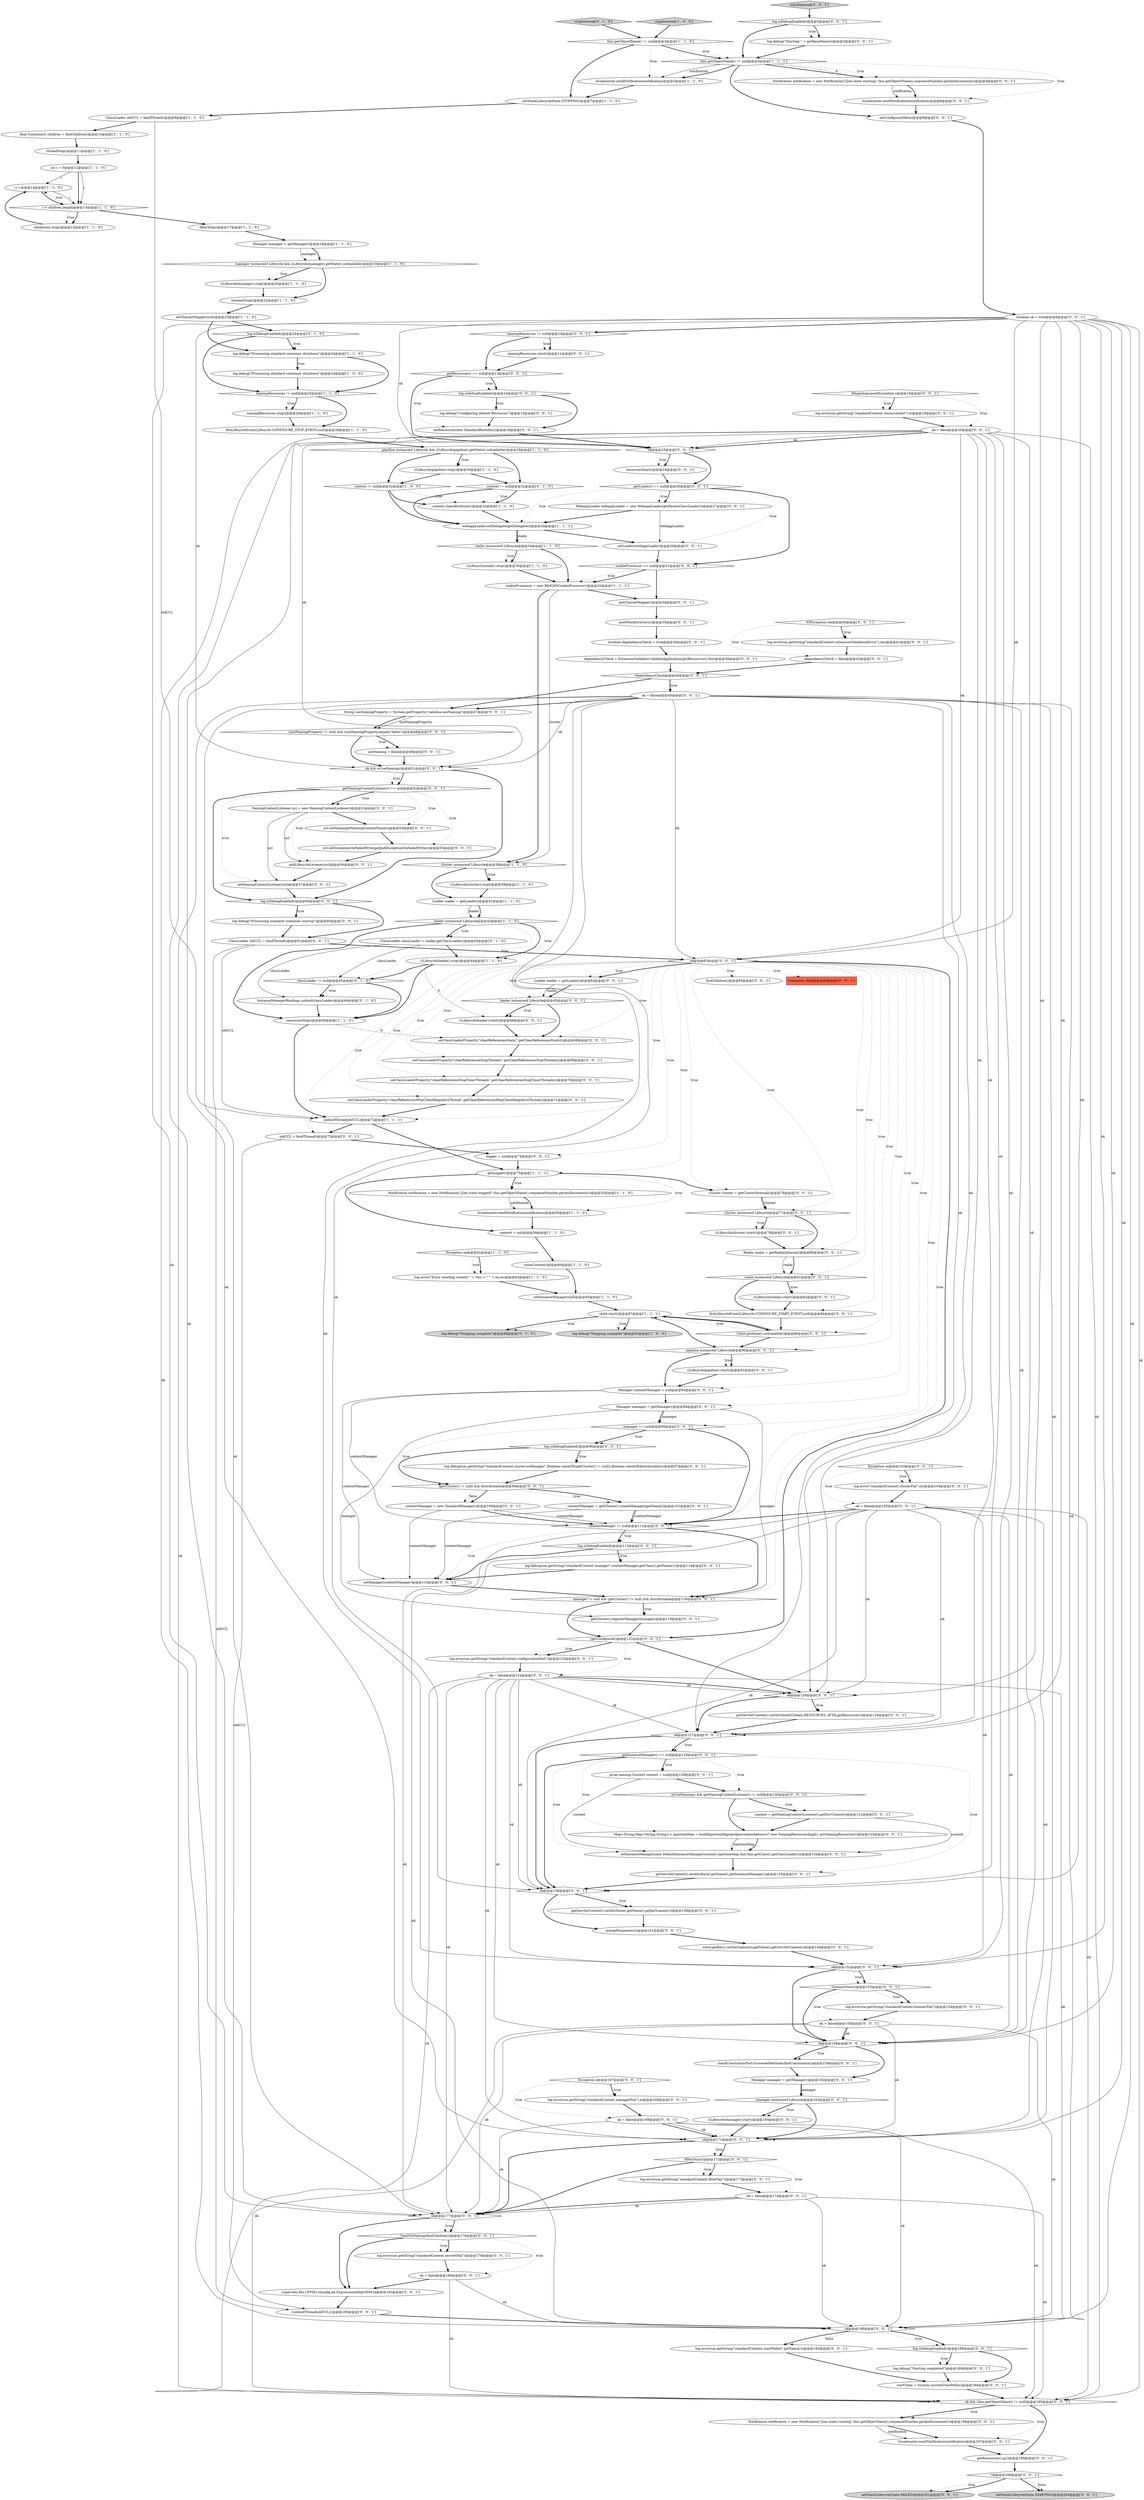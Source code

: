 digraph {
107 [style = filled, label = "ok@@@23@@@['0', '0', '1']", fillcolor = white, shape = diamond image = "AAA0AAABBB3BBB"];
108 [style = filled, label = "Map<String,Map<String,String>> injectionMap = buildInjectionMap(getIgnoreAnnotations()? new NamingResourcesImpl(): getNamingResources())@@@133@@@['0', '0', '1']", fillcolor = white, shape = ellipse image = "AAA0AAABBB3BBB"];
23 [style = filled, label = "Exception ex@@@62@@@['1', '1', '0']", fillcolor = white, shape = diamond image = "AAA0AAABBB1BBB"];
68 [style = filled, label = "cluster instanceof Lifecycle@@@77@@@['0', '0', '1']", fillcolor = white, shape = diamond image = "AAA0AAABBB3BBB"];
168 [style = filled, label = "log.error(\"standardContext.clusterFail\",ex)@@@104@@@['0', '0', '1']", fillcolor = white, shape = ellipse image = "AAA0AAABBB3BBB"];
27 [style = filled, label = "child.start()@@@87@@@['1', '1', '1']", fillcolor = white, shape = ellipse image = "AAA0AAABBB1BBB"];
69 [style = filled, label = "ok@@@188@@@['0', '0', '1']", fillcolor = white, shape = diamond image = "AAA0AAABBB3BBB"];
61 [style = filled, label = "javax.naming.Context context = null@@@129@@@['0', '0', '1']", fillcolor = white, shape = ellipse image = "AAA0AAABBB3BBB"];
171 [style = filled, label = "ok = false@@@169@@@['0', '0', '1']", fillcolor = white, shape = ellipse image = "AAA0AAABBB3BBB"];
184 [style = filled, label = "log.error(sm.getString(\"standardContext.resourcesInit\"),e)@@@19@@@['0', '0', '1']", fillcolor = white, shape = ellipse image = "AAA0AAABBB3BBB"];
40 [style = filled, label = "filterStop()@@@17@@@['1', '1', '0']", fillcolor = white, shape = ellipse image = "AAA0AAABBB1BBB"];
182 [style = filled, label = "Manager manager = getManager()@@@94@@@['0', '0', '1']", fillcolor = white, shape = ellipse image = "AAA0AAABBB3BBB"];
138 [style = filled, label = "IllegalArgumentException e@@@18@@@['0', '0', '1']", fillcolor = white, shape = diamond image = "AAA0AAABBB3BBB"];
46 [style = filled, label = "unbindThread(oldCCL)@@@72@@@['1', '1', '1']", fillcolor = white, shape = ellipse image = "AAA0AAABBB1BBB"];
43 [style = filled, label = "ClassLoader oldCCL = bindThread()@@@8@@@['1', '1', '0']", fillcolor = white, shape = ellipse image = "AAA0AAABBB1BBB"];
88 [style = filled, label = "setConfigured(false)@@@8@@@['0', '0', '1']", fillcolor = white, shape = ellipse image = "AAA0AAABBB3BBB"];
176 [style = filled, label = "ClassLoader oldCCL = bindThread()@@@61@@@['0', '0', '1']", fillcolor = white, shape = ellipse image = "AAA0AAABBB3BBB"];
125 [style = filled, label = "log.isDebugEnabled()@@@14@@@['0', '0', '1']", fillcolor = white, shape = diamond image = "AAA0AAABBB3BBB"];
45 [style = filled, label = "i++@@@14@@@['1', '1', '0']", fillcolor = white, shape = ellipse image = "AAA0AAABBB1BBB"];
102 [style = filled, label = "ok = false@@@20@@@['0', '0', '1']", fillcolor = white, shape = ellipse image = "AAA0AAABBB3BBB"];
161 [style = filled, label = "manager instanceof Lifecycle@@@163@@@['0', '0', '1']", fillcolor = white, shape = diamond image = "AAA0AAABBB3BBB"];
94 [style = filled, label = "ok = false@@@180@@@['0', '0', '1']", fillcolor = white, shape = ellipse image = "AAA0AAABBB3BBB"];
81 [style = filled, label = "IOException ioe@@@40@@@['0', '0', '1']", fillcolor = white, shape = diamond image = "AAA0AAABBB3BBB"];
85 [style = filled, label = "contextManager != null@@@112@@@['0', '0', '1']", fillcolor = white, shape = diamond image = "AAA0AAABBB3BBB"];
25 [style = filled, label = "stopInternal['1', '0', '0']", fillcolor = lightgray, shape = diamond image = "AAA0AAABBB1BBB"];
67 [style = filled, label = "!filterStart()@@@172@@@['0', '0', '1']", fillcolor = white, shape = diamond image = "AAA0AAABBB3BBB"];
90 [style = filled, label = "getServletContext().setAttribute(.getName(),getInstanceManager())@@@135@@@['0', '0', '1']", fillcolor = white, shape = ellipse image = "AAA0AAABBB3BBB"];
177 [style = filled, label = "setClassLoaderProperty(\"clearReferencesHttpClientKeepAliveThread\",getClearReferencesHttpClientKeepAliveThread())@@@71@@@['0', '0', '1']", fillcolor = white, shape = ellipse image = "AAA0AAABBB3BBB"];
37 [style = filled, label = "setCharsetMapper(null)@@@23@@@['1', '1', '0']", fillcolor = white, shape = ellipse image = "AAA0AAABBB1BBB"];
35 [style = filled, label = "setState(LifecycleState.STOPPING)@@@7@@@['1', '1', '0']", fillcolor = white, shape = ellipse image = "AAA0AAABBB1BBB"];
109 [style = filled, label = "((Lifecycle)manager).start()@@@164@@@['0', '0', '1']", fillcolor = white, shape = ellipse image = "AAA0AAABBB3BBB"];
24 [style = filled, label = "fireLifecycleEvent(Lifecycle.CONFIGURE_STOP_EVENT,null)@@@28@@@['1', '1', '0']", fillcolor = white, shape = ellipse image = "AAA0AAABBB1BBB"];
147 [style = filled, label = "getResources() == null@@@13@@@['0', '0', '1']", fillcolor = white, shape = diamond image = "AAA0AAABBB3BBB"];
51 [style = filled, label = "InstanceManagerBindings.unbind(classLoader)@@@46@@@['0', '1', '0']", fillcolor = white, shape = ellipse image = "AAA1AAABBB2BBB"];
142 [style = filled, label = "pipeline instanceof Lifecycle@@@90@@@['0', '0', '1']", fillcolor = white, shape = diamond image = "AAA0AAABBB3BBB"];
77 [style = filled, label = "Notification notification = new Notification(\"j2ee.state.starting\",this.getObjectName(),sequenceNumber.getAndIncrement())@@@5@@@['0', '0', '1']", fillcolor = white, shape = ellipse image = "AAA0AAABBB3BBB"];
117 [style = filled, label = "setState(LifecycleState.FAILED)@@@201@@@['0', '0', '1']", fillcolor = lightgray, shape = ellipse image = "AAA0AAABBB3BBB"];
158 [style = filled, label = "log.error(sm.getString(\"standardContext.servletFail\"))@@@179@@@['0', '0', '1']", fillcolor = white, shape = ellipse image = "AAA0AAABBB3BBB"];
55 [style = filled, label = "log.error(sm.getString(\"standardContext.listenerFail\"))@@@154@@@['0', '0', '1']", fillcolor = white, shape = ellipse image = "AAA0AAABBB3BBB"];
131 [style = filled, label = "log.isDebugEnabled()@@@96@@@['0', '0', '1']", fillcolor = white, shape = diamond image = "AAA0AAABBB3BBB"];
152 [style = filled, label = "Notification notification = new Notification(\"j2ee.state.running\",this.getObjectName(),sequenceNumber.getAndIncrement())@@@196@@@['0', '0', '1']", fillcolor = white, shape = ellipse image = "AAA0AAABBB3BBB"];
106 [style = filled, label = "manager == null@@@95@@@['0', '0', '1']", fillcolor = white, shape = diamond image = "AAA0AAABBB3BBB"];
13 [style = filled, label = "webappLoader.setDelegate(getDelegate())@@@28@@@['1', '1', '1']", fillcolor = white, shape = ellipse image = "AAA0AAABBB1BBB"];
58 [style = filled, label = "getLoader() == null@@@26@@@['0', '0', '1']", fillcolor = white, shape = diamond image = "AAA0AAABBB3BBB"];
129 [style = filled, label = "ok && (this.getObjectName() != null)@@@195@@@['0', '0', '1']", fillcolor = white, shape = diamond image = "AAA0AAABBB3BBB"];
140 [style = filled, label = "startInternal['0', '0', '1']", fillcolor = lightgray, shape = diamond image = "AAA0AAABBB3BBB"];
53 [style = filled, label = "classLoader != null@@@45@@@['0', '1', '0']", fillcolor = white, shape = diamond image = "AAA1AAABBB2BBB"];
10 [style = filled, label = "int i = 0@@@12@@@['1', '1', '0']", fillcolor = white, shape = ellipse image = "AAA0AAABBB1BBB"];
105 [style = filled, label = "namingResources.start()@@@11@@@['0', '0', '1']", fillcolor = white, shape = ellipse image = "AAA0AAABBB3BBB"];
179 [style = filled, label = "isUseNaming() && getNamingContextListener() != null@@@130@@@['0', '0', '1']", fillcolor = white, shape = diamond image = "AAA0AAABBB3BBB"];
20 [style = filled, label = "log.debug(\"Processing standard container shutdown\")@@@24@@@['1', '1', '0']", fillcolor = white, shape = ellipse image = "AAA0AAABBB1BBB"];
118 [style = filled, label = "startTime = System.currentTimeMillis()@@@194@@@['0', '0', '1']", fillcolor = white, shape = ellipse image = "AAA0AAABBB3BBB"];
93 [style = filled, label = "getNamingContextListener() == null@@@52@@@['0', '0', '1']", fillcolor = white, shape = diamond image = "AAA0AAABBB3BBB"];
148 [style = filled, label = "resourcesStart()@@@24@@@['0', '0', '1']", fillcolor = white, shape = ellipse image = "AAA0AAABBB3BBB"];
91 [style = filled, label = "Loader loader = getLoader()@@@64@@@['0', '0', '1']", fillcolor = white, shape = ellipse image = "AAA0AAABBB3BBB"];
12 [style = filled, label = "namingResources.stop()@@@26@@@['1', '1', '0']", fillcolor = white, shape = ellipse image = "AAA0AAABBB1BBB"];
98 [style = filled, label = "setInstanceManager(new DefaultInstanceManager(context,injectionMap,this,this.getClass().getClassLoader()))@@@134@@@['0', '0', '1']", fillcolor = white, shape = ellipse image = "AAA0AAABBB3BBB"];
86 [style = filled, label = "mergeParameters()@@@141@@@['0', '0', '1']", fillcolor = white, shape = ellipse image = "AAA0AAABBB3BBB"];
159 [style = filled, label = "(getCluster() != null) && distributable@@@99@@@['0', '0', '1']", fillcolor = white, shape = diamond image = "AAA0AAABBB3BBB"];
99 [style = filled, label = "manager != null && (getCluster() != null) && distributable@@@118@@@['0', '0', '1']", fillcolor = white, shape = diamond image = "AAA0AAABBB3BBB"];
175 [style = filled, label = "setNamingContextListener(ncl)@@@57@@@['0', '0', '1']", fillcolor = white, shape = ellipse image = "AAA0AAABBB3BBB"];
100 [style = filled, label = "entry.getKey().onStartup(entry.getValue(),getServletContext())@@@144@@@['0', '0', '1']", fillcolor = white, shape = ellipse image = "AAA0AAABBB3BBB"];
79 [style = filled, label = "getResources().gc()@@@199@@@['0', '0', '1']", fillcolor = white, shape = ellipse image = "AAA0AAABBB3BBB"];
136 [style = filled, label = "!listenerStart()@@@153@@@['0', '0', '1']", fillcolor = white, shape = diamond image = "AAA0AAABBB3BBB"];
187 [style = filled, label = "setResources(new StandardRoot(this))@@@16@@@['0', '0', '1']", fillcolor = white, shape = ellipse image = "AAA0AAABBB3BBB"];
7 [style = filled, label = "context != null@@@32@@@['1', '0', '0']", fillcolor = white, shape = diamond image = "AAA0AAABBB1BBB"];
9 [style = filled, label = "log.debug(\"Processing standard container shutdown\")@@@24@@@['1', '0', '0']", fillcolor = white, shape = ellipse image = "AAA0AAABBB1BBB"];
151 [style = filled, label = "oldCCL = bindThread()@@@73@@@['0', '0', '1']", fillcolor = white, shape = ellipse image = "AAA0AAABBB3BBB"];
78 [style = filled, label = "contextManager = new StandardManager()@@@109@@@['0', '0', '1']", fillcolor = white, shape = ellipse image = "AAA0AAABBB3BBB"];
42 [style = filled, label = "loader instanceof Lifecycle@@@42@@@['1', '1', '0']", fillcolor = white, shape = diamond image = "AAA0AAABBB1BBB"];
65 [style = filled, label = "getInstanceManager() == null@@@128@@@['0', '0', '1']", fillcolor = white, shape = diamond image = "AAA0AAABBB3BBB"];
130 [style = filled, label = "dependencyCheck = false@@@42@@@['0', '0', '1']", fillcolor = white, shape = ellipse image = "AAA0AAABBB3BBB"];
170 [style = filled, label = "addLifecycleListener(ncl)@@@56@@@['0', '0', '1']", fillcolor = white, shape = ellipse image = "AAA0AAABBB3BBB"];
49 [style = filled, label = "log.isDebugEnabled()@@@24@@@['0', '1', '0']", fillcolor = white, shape = diamond image = "AAA0AAABBB2BBB"];
165 [style = filled, label = "ok@@@127@@@['0', '0', '1']", fillcolor = white, shape = diamond image = "AAA0AAABBB3BBB"];
31 [style = filled, label = "Notification notification = new Notification(\"j2ee.state.stopped\",this.getObjectName(),sequenceNumber.getAndIncrement())@@@55@@@['1', '1', '0']", fillcolor = white, shape = ellipse image = "AAA0AAABBB1BBB"];
145 [style = filled, label = "log.debug(\"Starting \" + getBaseName())@@@3@@@['0', '0', '1']", fillcolor = white, shape = ellipse image = "AAA0AAABBB3BBB"];
155 [style = filled, label = "Realm realm = getRealmInternal()@@@80@@@['0', '0', '1']", fillcolor = white, shape = ellipse image = "AAA0AAABBB3BBB"];
28 [style = filled, label = "resourcesStop()@@@49@@@['1', '1', '0']", fillcolor = white, shape = ellipse image = "AAA0AAABBB1BBB"];
59 [style = filled, label = "broadcaster.sendNotification(notification)@@@6@@@['0', '0', '1']", fillcolor = white, shape = ellipse image = "AAA0AAABBB3BBB"];
76 [style = filled, label = "ok = false@@@105@@@['0', '0', '1']", fillcolor = white, shape = ellipse image = "AAA0AAABBB3BBB"];
14 [style = filled, label = "realm instanceof Lifecycle@@@34@@@['1', '1', '0']", fillcolor = white, shape = diamond image = "AAA0AAABBB1BBB"];
22 [style = filled, label = "listenerStop()@@@22@@@['1', '1', '0']", fillcolor = white, shape = ellipse image = "AAA0AAABBB1BBB"];
64 [style = filled, label = "setClassLoaderProperty(\"clearReferencesStopThreads\",getClearReferencesStopThreads())@@@69@@@['0', '0', '1']", fillcolor = white, shape = ellipse image = "AAA0AAABBB3BBB"];
70 [style = filled, label = "ok && isUseNaming()@@@51@@@['0', '0', '1']", fillcolor = white, shape = diamond image = "AAA0AAABBB3BBB"];
83 [style = filled, label = "context = getNamingContextListener().getEnvContext()@@@131@@@['0', '0', '1']", fillcolor = white, shape = ellipse image = "AAA0AAABBB3BBB"];
183 [style = filled, label = "ok@@@126@@@['0', '0', '1']", fillcolor = white, shape = diamond image = "AAA0AAABBB3BBB"];
120 [style = filled, label = "cookieProcessor == null@@@31@@@['0', '0', '1']", fillcolor = white, shape = diamond image = "AAA0AAABBB3BBB"];
87 [style = filled, label = "checkConstraintsForUncoveredMethods(findConstraints())@@@159@@@['0', '0', '1']", fillcolor = white, shape = ellipse image = "AAA0AAABBB3BBB"];
29 [style = filled, label = "this.getObjectName() != null@@@4@@@['1', '1', '1']", fillcolor = white, shape = diamond image = "AAA0AAABBB1BBB"];
97 [style = filled, label = "Exception e@@@167@@@['0', '0', '1']", fillcolor = white, shape = diamond image = "AAA0AAABBB3BBB"];
15 [style = filled, label = "manager instanceof Lifecycle && ((Lifecycle)manager).getState().isAvailable()@@@19@@@['1', '1', '0']", fillcolor = white, shape = diamond image = "AAA0AAABBB1BBB"];
1 [style = filled, label = "final Container(( children = findChildren()@@@10@@@['1', '1', '0']", fillcolor = white, shape = ellipse image = "AAA0AAABBB1BBB"];
180 [style = filled, label = "!dependencyCheck@@@44@@@['0', '0', '1']", fillcolor = white, shape = diamond image = "AAA0AAABBB3BBB"];
2 [style = filled, label = "context = null@@@58@@@['1', '1', '0']", fillcolor = white, shape = ellipse image = "AAA0AAABBB1BBB"];
18 [style = filled, label = "((Lifecycle)pipeline).stop()@@@30@@@['1', '1', '0']", fillcolor = white, shape = ellipse image = "AAA0AAABBB1BBB"];
21 [style = filled, label = "threadStop()@@@11@@@['1', '1', '0']", fillcolor = white, shape = ellipse image = "AAA0AAABBB1BBB"];
11 [style = filled, label = "Manager manager = getManager()@@@18@@@['1', '1', '0']", fillcolor = white, shape = ellipse image = "AAA0AAABBB1BBB"];
104 [style = filled, label = "((Lifecycle)pipeline).start()@@@91@@@['0', '0', '1']", fillcolor = white, shape = ellipse image = "AAA0AAABBB3BBB"];
163 [style = filled, label = "!getConfigured()@@@122@@@['0', '0', '1']", fillcolor = white, shape = diamond image = "AAA0AAABBB3BBB"];
186 [style = filled, label = "log.debug(\"Starting completed\")@@@189@@@['0', '0', '1']", fillcolor = white, shape = ellipse image = "AAA0AAABBB3BBB"];
134 [style = filled, label = "{unbindThread(oldCCL)}@@@185@@@['0', '0', '1']", fillcolor = white, shape = ellipse image = "AAA0AAABBB3BBB"];
127 [style = filled, label = "Cluster cluster = getClusterInternal()@@@76@@@['0', '0', '1']", fillcolor = white, shape = ellipse image = "AAA0AAABBB3BBB"];
54 [style = filled, label = "ClassLoader classLoader = loader.getClassLoader()@@@43@@@['0', '1', '0']", fillcolor = white, shape = ellipse image = "AAA1AAABBB2BBB"];
185 [style = filled, label = "ok@@@138@@@['0', '0', '1']", fillcolor = white, shape = diamond image = "AAA0AAABBB3BBB"];
30 [style = filled, label = "((Lifecycle)realm).stop()@@@35@@@['1', '1', '0']", fillcolor = white, shape = ellipse image = "AAA0AAABBB1BBB"];
17 [style = filled, label = "log.debug(\"Stopping complete\")@@@62@@@['1', '0', '0']", fillcolor = lightgray, shape = ellipse image = "AAA0AAABBB1BBB"];
84 [style = filled, label = "ok = false@@@155@@@['0', '0', '1']", fillcolor = white, shape = ellipse image = "AAA0AAABBB3BBB"];
63 [style = filled, label = "broadcaster.sendNotification(notification)@@@197@@@['0', '0', '1']", fillcolor = white, shape = ellipse image = "AAA0AAABBB3BBB"];
167 [style = filled, label = "setClassLoaderProperty(\"clearReferencesStopTimerThreads\",getClearReferencesStopTimerThreads())@@@70@@@['0', '0', '1']", fillcolor = white, shape = ellipse image = "AAA0AAABBB3BBB"];
73 [style = filled, label = "log.isDebugEnabled()@@@60@@@['0', '0', '1']", fillcolor = white, shape = diamond image = "AAA0AAABBB3BBB"];
4 [style = filled, label = "cookieProcessor = new Rfc6265CookieProcessor()@@@32@@@['1', '1', '1']", fillcolor = white, shape = ellipse image = "AAA0AAABBB1BBB"];
121 [style = filled, label = "setClassLoaderProperty(\"clearReferencesStatic\",getClearReferencesStatic())@@@68@@@['0', '0', '1']", fillcolor = white, shape = ellipse image = "AAA0AAABBB3BBB"];
141 [style = filled, label = "fireLifecycleEvent(Lifecycle.CONFIGURE_START_EVENT,null)@@@84@@@['0', '0', '1']", fillcolor = white, shape = ellipse image = "AAA0AAABBB3BBB"];
32 [style = filled, label = "cluster instanceof Lifecycle@@@38@@@['1', '1', '0']", fillcolor = white, shape = diamond image = "AAA0AAABBB1BBB"];
126 [style = filled, label = "log.error(sm.getString(\"standardContext.extensionValidationError\"),ioe)@@@41@@@['0', '0', '1']", fillcolor = white, shape = ellipse image = "AAA0AAABBB3BBB"];
124 [style = filled, label = "log.isDebugEnabled()@@@189@@@['0', '0', '1']", fillcolor = white, shape = diamond image = "AAA0AAABBB3BBB"];
62 [style = filled, label = "!loadOnStartup(findChildren())@@@178@@@['0', '0', '1']", fillcolor = white, shape = diamond image = "AAA0AAABBB3BBB"];
36 [style = filled, label = "this.getObjectName() != null@@@3@@@['1', '1', '0']", fillcolor = white, shape = diamond image = "AAA0AAABBB1BBB"];
41 [style = filled, label = "i < children.length@@@13@@@['1', '1', '0']", fillcolor = white, shape = diamond image = "AAA0AAABBB1BBB"];
52 [style = filled, label = "stopInternal['0', '1', '0']", fillcolor = lightgray, shape = diamond image = "AAA0AAABBB2BBB"];
56 [style = filled, label = "log.error(sm.getString(\"standardContext.configurationFail\"))@@@123@@@['0', '0', '1']", fillcolor = white, shape = ellipse image = "AAA0AAABBB3BBB"];
139 [style = filled, label = "(useNamingProperty != null) && (useNamingProperty.equals(\"false\"))@@@48@@@['0', '0', '1']", fillcolor = white, shape = diamond image = "AAA0AAABBB3BBB"];
89 [style = filled, label = "ncl.setExceptionOnFailedWrite(getJndiExceptionOnFailedWrite())@@@55@@@['0', '0', '1']", fillcolor = white, shape = ellipse image = "AAA0AAABBB3BBB"];
0 [style = filled, label = "broadcaster.sendNotification(notification)@@@5@@@['1', '1', '0']", fillcolor = white, shape = ellipse image = "AAA0AAABBB1BBB"];
6 [style = filled, label = "namingResources != null@@@25@@@['1', '1', '0']", fillcolor = white, shape = diamond image = "AAA0AAABBB1BBB"];
5 [style = filled, label = "((Lifecycle)cluster).stop()@@@39@@@['1', '1', '0']", fillcolor = white, shape = ellipse image = "AAA0AAABBB1BBB"];
44 [style = filled, label = "pipeline instanceof Lifecycle && ((Lifecycle)pipeline).getState().isAvailable()@@@29@@@['1', '1', '0']", fillcolor = white, shape = diamond image = "AAA0AAABBB1BBB"];
47 [style = filled, label = "((Lifecycle)loader).stop()@@@44@@@['1', '1', '0']", fillcolor = white, shape = ellipse image = "AAA0AAABBB1BBB"];
188 [style = filled, label = "postWorkDirectory()@@@35@@@['0', '0', '1']", fillcolor = white, shape = ellipse image = "AAA0AAABBB3BBB"];
74 [style = filled, label = "!child.getState().isAvailable()@@@86@@@['0', '0', '1']", fillcolor = white, shape = diamond image = "AAA0AAABBB3BBB"];
143 [style = filled, label = "NamingContextListener ncl = new NamingContextListener()@@@53@@@['0', '0', '1']", fillcolor = white, shape = ellipse image = "AAA0AAABBB3BBB"];
38 [style = filled, label = "context.clearAttributes()@@@32@@@['1', '1', '0']", fillcolor = white, shape = ellipse image = "AAA0AAABBB1BBB"];
160 [style = filled, label = "String useNamingProperty = System.getProperty(\"catalina.useNaming\")@@@47@@@['0', '0', '1']", fillcolor = white, shape = ellipse image = "AAA0AAABBB3BBB"];
135 [style = filled, label = "setState(LifecycleState.STARTING)@@@204@@@['0', '0', '1']", fillcolor = lightgray, shape = ellipse image = "AAA0AAABBB3BBB"];
8 [style = filled, label = "getLogger()@@@75@@@['1', '1', '1']", fillcolor = white, shape = ellipse image = "AAA0AAABBB1BBB"];
48 [style = filled, label = "log.debug(\"Stopping complete\")@@@66@@@['0', '1', '0']", fillcolor = lightgray, shape = ellipse image = "AAA0AAABBB2BBB"];
114 [style = filled, label = "ok@@@63@@@['0', '0', '1']", fillcolor = white, shape = diamond image = "AAA0AAABBB3BBB"];
166 [style = filled, label = "boolean ok = true@@@9@@@['0', '0', '1']", fillcolor = white, shape = ellipse image = "AAA0AAABBB3BBB"];
50 [style = filled, label = "context != null@@@32@@@['0', '1', '0']", fillcolor = white, shape = diamond image = "AAA0AAABBB2BBB"];
162 [style = filled, label = "((Lifecycle)cluster).start()@@@78@@@['0', '0', '1']", fillcolor = white, shape = ellipse image = "AAA0AAABBB3BBB"];
181 [style = filled, label = "log.error(sm.getString(\"standardContext.managerFail\"),e)@@@168@@@['0', '0', '1']", fillcolor = white, shape = ellipse image = "AAA0AAABBB3BBB"];
149 [style = filled, label = "loader instanceof Lifecycle@@@65@@@['0', '0', '1']", fillcolor = white, shape = diamond image = "AAA0AAABBB3BBB"];
132 [style = filled, label = "useNaming = false@@@49@@@['0', '0', '1']", fillcolor = white, shape = ellipse image = "AAA0AAABBB3BBB"];
116 [style = filled, label = "boolean dependencyCheck = true@@@36@@@['0', '0', '1']", fillcolor = white, shape = ellipse image = "AAA0AAABBB3BBB"];
169 [style = filled, label = "super.edu.fdu.CPPDG.tinypdg.pe.ExpressionInfo@56942b@@@183@@@['0', '0', '1']", fillcolor = white, shape = ellipse image = "AAA0AAABBB3BBB"];
33 [style = filled, label = "resetContext()@@@60@@@['1', '1', '0']", fillcolor = white, shape = ellipse image = "AAA0AAABBB1BBB"];
72 [style = filled, label = "ok@@@177@@@['0', '0', '1']", fillcolor = white, shape = diamond image = "AAA0AAABBB3BBB"];
156 [style = filled, label = "getServletContext().setAttribute(.getName(),getJarScanner())@@@139@@@['0', '0', '1']", fillcolor = white, shape = ellipse image = "AAA0AAABBB3BBB"];
128 [style = filled, label = "findChildren()@@@85@@@['0', '0', '1']", fillcolor = white, shape = ellipse image = "AAA0AAABBB3BBB"];
157 [style = filled, label = "dependencyCheck = ExtensionValidator.validateApplication(getResources(),this)@@@38@@@['0', '0', '1']", fillcolor = white, shape = ellipse image = "AAA0AAABBB3BBB"];
110 [style = filled, label = "ok = false@@@174@@@['0', '0', '1']", fillcolor = white, shape = ellipse image = "AAA0AAABBB3BBB"];
178 [style = filled, label = "log.error(sm.getString(\"standardContext.startFailed\",getName()))@@@192@@@['0', '0', '1']", fillcolor = white, shape = ellipse image = "AAA0AAABBB3BBB"];
75 [style = filled, label = "ok = false@@@45@@@['0', '0', '1']", fillcolor = white, shape = ellipse image = "AAA0AAABBB3BBB"];
16 [style = filled, label = "log.error(\"Error reseting context \" + this + \" \" + ex,ex)@@@63@@@['1', '1', '0']", fillcolor = white, shape = ellipse image = "AAA0AAABBB1BBB"];
119 [style = filled, label = "WebappLoader webappLoader = new WebappLoader(getParentClassLoader())@@@27@@@['0', '0', '1']", fillcolor = white, shape = ellipse image = "AAA0AAABBB3BBB"];
82 [style = filled, label = "realm instanceof Lifecycle@@@81@@@['0', '0', '1']", fillcolor = white, shape = diamond image = "AAA0AAABBB3BBB"];
111 [style = filled, label = "setLoader(webappLoader)@@@29@@@['0', '0', '1']", fillcolor = white, shape = ellipse image = "AAA0AAABBB3BBB"];
60 [style = filled, label = "getCluster().registerManager(manager)@@@119@@@['0', '0', '1']", fillcolor = white, shape = ellipse image = "AAA0AAABBB3BBB"];
144 [style = filled, label = "Container child@@@85@@@['0', '0', '1']", fillcolor = tomato, shape = box image = "AAA0AAABBB3BBB"];
103 [style = filled, label = "!ok@@@200@@@['0', '0', '1']", fillcolor = white, shape = diamond image = "AAA0AAABBB3BBB"];
34 [style = filled, label = "((Lifecycle)manager).stop()@@@20@@@['1', '1', '0']", fillcolor = white, shape = ellipse image = "AAA0AAABBB1BBB"];
26 [style = filled, label = "broadcaster.sendNotification(notification)@@@56@@@['1', '1', '0']", fillcolor = white, shape = ellipse image = "AAA0AAABBB1BBB"];
153 [style = filled, label = "contextManager = getCluster().createManager(getName())@@@101@@@['0', '0', '1']", fillcolor = white, shape = ellipse image = "AAA0AAABBB3BBB"];
164 [style = filled, label = "log.isDebugEnabled()@@@3@@@['0', '0', '1']", fillcolor = white, shape = diamond image = "AAA0AAABBB3BBB"];
150 [style = filled, label = "((Lifecycle)realm).start()@@@82@@@['0', '0', '1']", fillcolor = white, shape = ellipse image = "AAA0AAABBB3BBB"];
123 [style = filled, label = "log.error(sm.getString(\"standardContext.filterFail\"))@@@173@@@['0', '0', '1']", fillcolor = white, shape = ellipse image = "AAA0AAABBB3BBB"];
146 [style = filled, label = "((Lifecycle)loader).start()@@@66@@@['0', '0', '1']", fillcolor = white, shape = ellipse image = "AAA0AAABBB3BBB"];
57 [style = filled, label = "ok@@@152@@@['0', '0', '1']", fillcolor = white, shape = diamond image = "AAA0AAABBB3BBB"];
133 [style = filled, label = "log.isDebugEnabled()@@@113@@@['0', '0', '1']", fillcolor = white, shape = diamond image = "AAA0AAABBB3BBB"];
71 [style = filled, label = "ok@@@158@@@['0', '0', '1']", fillcolor = white, shape = diamond image = "AAA0AAABBB3BBB"];
39 [style = filled, label = "children(i(.stop()@@@15@@@['1', '1', '0']", fillcolor = white, shape = ellipse image = "AAA0AAABBB1BBB"];
101 [style = filled, label = "Manager contextManager = null@@@93@@@['0', '0', '1']", fillcolor = white, shape = ellipse image = "AAA0AAABBB3BBB"];
113 [style = filled, label = "ncl.setName(getNamingContextName())@@@54@@@['0', '0', '1']", fillcolor = white, shape = ellipse image = "AAA0AAABBB3BBB"];
137 [style = filled, label = "log.debug(\"Configuring default Resources\")@@@14@@@['0', '0', '1']", fillcolor = white, shape = ellipse image = "AAA0AAABBB3BBB"];
173 [style = filled, label = "ok = false@@@124@@@['0', '0', '1']", fillcolor = white, shape = ellipse image = "AAA0AAABBB3BBB"];
19 [style = filled, label = "Loader loader = getLoader()@@@41@@@['1', '1', '0']", fillcolor = white, shape = ellipse image = "AAA0AAABBB1BBB"];
172 [style = filled, label = "namingResources != null@@@10@@@['0', '0', '1']", fillcolor = white, shape = diamond image = "AAA0AAABBB3BBB"];
95 [style = filled, label = "log.debug(\"Processing standard container startup\")@@@60@@@['0', '0', '1']", fillcolor = white, shape = ellipse image = "AAA0AAABBB3BBB"];
3 [style = filled, label = "setInstanceManager(null)@@@65@@@['1', '1', '0']", fillcolor = white, shape = ellipse image = "AAA0AAABBB1BBB"];
96 [style = filled, label = "ok@@@171@@@['0', '0', '1']", fillcolor = white, shape = diamond image = "AAA0AAABBB3BBB"];
122 [style = filled, label = "setManager(contextManager)@@@116@@@['0', '0', '1']", fillcolor = white, shape = ellipse image = "AAA0AAABBB3BBB"];
92 [style = filled, label = "getServletContext().setAttribute(Globals.RESOURCES_ATTR,getResources())@@@126@@@['0', '0', '1']", fillcolor = white, shape = ellipse image = "AAA0AAABBB3BBB"];
174 [style = filled, label = "getCharsetMapper()@@@34@@@['0', '0', '1']", fillcolor = white, shape = ellipse image = "AAA0AAABBB3BBB"];
115 [style = filled, label = "Manager manager = getManager()@@@162@@@['0', '0', '1']", fillcolor = white, shape = ellipse image = "AAA0AAABBB3BBB"];
112 [style = filled, label = "logger = null@@@74@@@['0', '0', '1']", fillcolor = white, shape = ellipse image = "AAA0AAABBB3BBB"];
66 [style = filled, label = "log.debug(sm.getString(\"standardContext.manager\",contextManager.getClass().getName()))@@@114@@@['0', '0', '1']", fillcolor = white, shape = ellipse image = "AAA0AAABBB3BBB"];
154 [style = filled, label = "log.debug(sm.getString(\"standardContext.cluster.noManager\",Boolean.valueOf((getCluster() != null)),Boolean.valueOf(distributable)))@@@97@@@['0', '0', '1']", fillcolor = white, shape = ellipse image = "AAA0AAABBB3BBB"];
80 [style = filled, label = "Exception ex@@@103@@@['0', '0', '1']", fillcolor = white, shape = diamond image = "AAA0AAABBB3BBB"];
75->70 [style = solid, label="ok"];
85->133 [style = dotted, label="true"];
173->96 [style = solid, label="ok"];
71->115 [style = bold, label=""];
131->154 [style = bold, label=""];
75->114 [style = solid, label="ok"];
114->128 [style = dotted, label="true"];
36->29 [style = dotted, label="true"];
114->74 [style = dotted, label="true"];
178->118 [style = bold, label=""];
65->98 [style = dotted, label="true"];
75->183 [style = solid, label="ok"];
71->87 [style = dotted, label="true"];
8->31 [style = bold, label=""];
93->73 [style = bold, label=""];
147->107 [style = bold, label=""];
102->185 [style = solid, label="ok"];
50->38 [style = dotted, label="true"];
154->159 [style = bold, label=""];
43->46 [style = solid, label="oldCCL"];
70->93 [style = bold, label=""];
53->28 [style = bold, label=""];
136->55 [style = dotted, label="true"];
30->4 [style = bold, label=""];
183->92 [style = dotted, label="true"];
163->56 [style = dotted, label="true"];
139->132 [style = dotted, label="true"];
149->146 [style = dotted, label="true"];
81->126 [style = bold, label=""];
164->145 [style = bold, label=""];
45->41 [style = solid, label="i"];
173->183 [style = solid, label="ok"];
114->99 [style = dotted, label="true"];
106->159 [style = dotted, label="true"];
76->57 [style = solid, label="ok"];
102->71 [style = solid, label="ok"];
44->18 [style = bold, label=""];
74->142 [style = bold, label=""];
184->102 [style = bold, label=""];
166->70 [style = solid, label="ok"];
166->96 [style = solid, label="ok"];
58->119 [style = dotted, label="true"];
124->118 [style = bold, label=""];
41->39 [style = bold, label=""];
173->72 [style = solid, label="ok"];
29->0 [style = solid, label="notification"];
57->71 [style = bold, label=""];
185->156 [style = bold, label=""];
159->78 [style = bold, label=""];
75->165 [style = solid, label="ok"];
114->182 [style = dotted, label="true"];
150->141 [style = bold, label=""];
125->187 [style = bold, label=""];
77->59 [style = bold, label=""];
173->69 [style = solid, label="ok"];
69->178 [style = dotted, label="false"];
44->50 [style = bold, label=""];
72->62 [style = dotted, label="true"];
129->152 [style = bold, label=""];
43->1 [style = bold, label=""];
163->173 [style = dotted, label="true"];
6->12 [style = dotted, label="true"];
19->42 [style = bold, label=""];
172->105 [style = dotted, label="true"];
106->131 [style = bold, label=""];
152->63 [style = bold, label=""];
176->134 [style = solid, label="oldCCL"];
91->149 [style = bold, label=""];
115->161 [style = solid, label="manager"];
151->134 [style = solid, label="oldCCL"];
85->122 [style = dotted, label="true"];
69->124 [style = dotted, label="true"];
60->163 [style = bold, label=""];
114->8 [style = dotted, label="true"];
94->129 [style = solid, label="ok"];
67->72 [style = bold, label=""];
65->61 [style = dotted, label="true"];
38->13 [style = bold, label=""];
136->84 [style = dotted, label="true"];
73->95 [style = dotted, label="true"];
88->166 [style = bold, label=""];
103->117 [style = dotted, label="true"];
85->133 [style = bold, label=""];
121->64 [style = bold, label=""];
114->177 [style = dotted, label="true"];
65->90 [style = dotted, label="true"];
173->57 [style = solid, label="ok"];
23->16 [style = dotted, label="true"];
180->75 [style = dotted, label="true"];
141->74 [style = bold, label=""];
166->185 [style = solid, label="ok"];
114->144 [style = dotted, label="true"];
134->69 [style = bold, label=""];
107->148 [style = bold, label=""];
49->20 [style = bold, label=""];
171->72 [style = solid, label="ok"];
103->135 [style = bold, label=""];
69->178 [style = bold, label=""];
93->143 [style = dotted, label="true"];
114->163 [style = bold, label=""];
136->55 [style = bold, label=""];
120->174 [style = bold, label=""];
166->183 [style = solid, label="ok"];
59->88 [style = bold, label=""];
33->3 [style = bold, label=""];
13->111 [style = bold, label=""];
138->184 [style = bold, label=""];
171->96 [style = bold, label=""];
76->72 [style = solid, label="ok"];
54->47 [style = bold, label=""];
76->85 [style = bold, label=""];
44->7 [style = bold, label=""];
67->123 [style = bold, label=""];
166->71 [style = solid, label="ok"];
27->142 [style = bold, label=""];
20->9 [style = dotted, label="true"];
106->85 [style = bold, label=""];
83->108 [style = bold, label=""];
182->106 [style = bold, label=""];
10->41 [style = bold, label=""];
129->63 [style = dotted, label="true"];
87->115 [style = bold, label=""];
102->129 [style = solid, label="ok"];
186->118 [style = bold, label=""];
119->13 [style = bold, label=""];
26->2 [style = bold, label=""];
140->164 [style = bold, label=""];
165->185 [style = bold, label=""];
55->84 [style = bold, label=""];
160->139 [style = solid, label="useNamingProperty"];
23->16 [style = bold, label=""];
102->114 [style = solid, label="ok"];
61->98 [style = solid, label="context"];
72->169 [style = bold, label=""];
149->121 [style = bold, label=""];
167->177 [style = bold, label=""];
51->28 [style = bold, label=""];
49->20 [style = dotted, label="true"];
114->141 [style = dotted, label="true"];
175->73 [style = bold, label=""];
114->85 [style = dotted, label="true"];
102->107 [style = bold, label=""];
103->117 [style = bold, label=""];
15->34 [style = bold, label=""];
160->139 [style = bold, label=""];
78->122 [style = solid, label="contextManager"];
114->149 [style = dotted, label="true"];
114->106 [style = dotted, label="true"];
174->188 [style = bold, label=""];
40->11 [style = bold, label=""];
179->83 [style = dotted, label="true"];
95->176 [style = bold, label=""];
166->107 [style = solid, label="ok"];
120->4 [style = bold, label=""];
114->46 [style = dotted, label="true"];
107->58 [style = bold, label=""];
68->155 [style = bold, label=""];
58->119 [style = bold, label=""];
29->77 [style = dotted, label="true"];
78->85 [style = bold, label=""];
53->51 [style = bold, label=""];
143->113 [style = bold, label=""];
8->2 [style = bold, label=""];
47->28 [style = bold, label=""];
46->151 [style = bold, label=""];
71->87 [style = bold, label=""];
109->96 [style = bold, label=""];
102->107 [style = solid, label="ok"];
142->104 [style = dotted, label="true"];
110->72 [style = solid, label="ok"];
123->110 [style = bold, label=""];
14->30 [style = dotted, label="true"];
114->68 [style = dotted, label="true"];
96->72 [style = bold, label=""];
143->175 [style = solid, label="ncl"];
65->61 [style = bold, label=""];
185->156 [style = dotted, label="true"];
114->127 [style = dotted, label="true"];
138->184 [style = dotted, label="true"];
42->28 [style = bold, label=""];
25->36 [style = bold, label=""];
53->51 [style = dotted, label="true"];
96->67 [style = dotted, label="true"];
182->60 [style = solid, label="manager"];
54->53 [style = solid, label="classLoader"];
172->105 [style = bold, label=""];
65->179 [style = dotted, label="true"];
130->180 [style = bold, label=""];
112->8 [style = bold, label=""];
21->10 [style = bold, label=""];
165->65 [style = dotted, label="true"];
93->143 [style = bold, label=""];
120->4 [style = dotted, label="true"];
156->86 [style = bold, label=""];
75->160 [style = bold, label=""];
105->147 [style = bold, label=""];
114->167 [style = dotted, label="true"];
27->48 [style = dotted, label="true"];
188->116 [style = bold, label=""];
57->136 [style = dotted, label="true"];
62->94 [style = dotted, label="true"];
84->72 [style = solid, label="ok"];
102->57 [style = solid, label="ok"];
182->99 [style = solid, label="manager"];
80->168 [style = bold, label=""];
147->187 [style = dotted, label="true"];
27->48 [style = bold, label=""];
114->91 [style = dotted, label="true"];
101->85 [style = solid, label="contextManager"];
27->17 [style = dotted, label="true"];
93->175 [style = dotted, label="true"];
4->32 [style = bold, label=""];
146->121 [style = bold, label=""];
70->73 [style = bold, label=""];
151->112 [style = bold, label=""];
166->114 [style = solid, label="ok"];
91->149 [style = solid, label="loader"];
102->72 [style = solid, label="ok"];
143->170 [style = solid, label="ncl"];
100->57 [style = bold, label=""];
75->69 [style = solid, label="ok"];
13->14 [style = bold, label=""];
137->187 [style = bold, label=""];
177->46 [style = bold, label=""];
42->54 [style = dotted, label="true"];
65->185 [style = bold, label=""];
75->129 [style = solid, label="ok"];
127->68 [style = solid, label="cluster"];
98->90 [style = bold, label=""];
106->131 [style = dotted, label="true"];
127->68 [style = bold, label=""];
62->158 [style = bold, label=""];
20->6 [style = bold, label=""];
13->14 [style = solid, label="realm"];
110->72 [style = bold, label=""];
153->85 [style = bold, label=""];
102->183 [style = solid, label="ok"];
62->169 [style = bold, label=""];
110->69 [style = solid, label="ok"];
45->41 [style = bold, label=""];
107->148 [style = dotted, label="true"];
15->22 [style = bold, label=""];
185->86 [style = bold, label=""];
29->77 [style = bold, label=""];
99->60 [style = bold, label=""];
65->108 [style = dotted, label="true"];
7->13 [style = bold, label=""];
173->71 [style = solid, label="ok"];
166->69 [style = solid, label="ok"];
8->26 [style = dotted, label="true"];
129->152 [style = dotted, label="true"];
161->96 [style = bold, label=""];
164->29 [style = bold, label=""];
171->69 [style = solid, label="ok"];
58->120 [style = bold, label=""];
99->163 [style = bold, label=""];
56->173 [style = bold, label=""];
114->151 [style = dotted, label="true"];
83->98 [style = solid, label="context"];
187->107 [style = bold, label=""];
183->92 [style = bold, label=""];
69->124 [style = bold, label=""];
36->35 [style = bold, label=""];
163->56 [style = bold, label=""];
66->122 [style = bold, label=""];
166->57 [style = solid, label="ok"];
90->185 [style = bold, label=""];
41->40 [style = bold, label=""];
125->137 [style = bold, label=""];
114->101 [style = dotted, label="true"];
72->62 [style = bold, label=""];
29->59 [style = dotted, label="true"];
171->129 [style = solid, label="ok"];
76->71 [style = solid, label="ok"];
108->98 [style = solid, label="injectionMap"];
58->111 [style = dotted, label="true"];
155->82 [style = solid, label="realm"];
67->123 [style = dotted, label="true"];
131->154 [style = dotted, label="true"];
133->66 [style = bold, label=""];
29->77 [style = dashed, label="0"];
116->157 [style = bold, label=""];
118->129 [style = bold, label=""];
164->145 [style = dotted, label="true"];
27->74 [style = bold, label=""];
180->75 [style = bold, label=""];
102->165 [style = solid, label="ok"];
34->22 [style = bold, label=""];
131->159 [style = bold, label=""];
32->5 [style = dotted, label="true"];
81->130 [style = dotted, label="true"];
52->36 [style = bold, label=""];
67->110 [style = dotted, label="true"];
42->47 [style = bold, label=""];
84->71 [style = solid, label="ok"];
5->19 [style = bold, label=""];
104->101 [style = bold, label=""];
180->160 [style = bold, label=""];
94->169 [style = bold, label=""];
50->13 [style = bold, label=""];
76->165 [style = solid, label="ok"];
15->34 [style = dotted, label="true"];
99->60 [style = dotted, label="true"];
35->43 [style = bold, label=""];
8->31 [style = dotted, label="true"];
139->132 [style = bold, label=""];
81->126 [style = dotted, label="true"];
3->27 [style = bold, label=""];
165->65 [style = bold, label=""];
39->45 [style = bold, label=""];
18->50 [style = bold, label=""];
29->88 [style = bold, label=""];
181->171 [style = bold, label=""];
166->172 [style = bold, label=""];
37->49 [style = bold, label=""];
169->134 [style = bold, label=""];
148->58 [style = bold, label=""];
124->186 [style = bold, label=""];
158->94 [style = bold, label=""];
163->183 [style = bold, label=""];
31->26 [style = solid, label="notification"];
93->89 [style = dotted, label="true"];
161->109 [style = bold, label=""];
8->127 [style = bold, label=""];
132->70 [style = bold, label=""];
36->0 [style = dotted, label="true"];
7->38 [style = bold, label=""];
50->38 [style = bold, label=""];
0->35 [style = bold, label=""];
75->72 [style = solid, label="ok"];
36->29 [style = bold, label=""];
82->150 [style = dotted, label="true"];
76->129 [style = solid, label="ok"];
96->67 [style = bold, label=""];
110->129 [style = solid, label="ok"];
29->0 [style = bold, label=""];
133->66 [style = dotted, label="true"];
97->181 [style = bold, label=""];
155->82 [style = bold, label=""];
19->42 [style = solid, label="loader"];
114->112 [style = dotted, label="true"];
68->162 [style = dotted, label="true"];
63->79 [style = bold, label=""];
89->170 [style = bold, label=""];
75->71 [style = solid, label="ok"];
142->104 [style = bold, label=""];
97->171 [style = dotted, label="true"];
58->13 [style = dotted, label="true"];
84->96 [style = solid, label="ok"];
32->19 [style = bold, label=""];
171->96 [style = solid, label="ok"];
22->37 [style = bold, label=""];
114->91 [style = bold, label=""];
166->165 [style = solid, label="ok"];
173->165 [style = solid, label="ok"];
176->114 [style = bold, label=""];
114->121 [style = dotted, label="true"];
129->79 [style = bold, label=""];
162->155 [style = bold, label=""];
159->153 [style = dotted, label="true"];
76->69 [style = solid, label="ok"];
7->38 [style = dotted, label="true"];
12->24 [style = bold, label=""];
126->130 [style = bold, label=""];
101->122 [style = solid, label="contextManager"];
73->95 [style = bold, label=""];
114->64 [style = dotted, label="true"];
173->185 [style = solid, label="ok"];
173->129 [style = solid, label="ok"];
153->85 [style = solid, label="contextManager"];
74->27 [style = bold, label=""];
159->78 [style = dotted, label="false"];
101->182 [style = bold, label=""];
149->146 [style = bold, label=""];
115->161 [style = bold, label=""];
44->18 [style = dotted, label="true"];
92->165 [style = bold, label=""];
111->120 [style = bold, label=""];
2->33 [style = bold, label=""];
6->12 [style = bold, label=""];
145->29 [style = bold, label=""];
41->45 [style = dotted, label="true"];
82->150 [style = bold, label=""];
64->167 [style = bold, label=""];
103->135 [style = dotted, label="false"];
47->146 [style = dashed, label="0"];
168->76 [style = bold, label=""];
4->32 [style = solid, label="cluster"];
79->103 [style = bold, label=""];
125->137 [style = dotted, label="true"];
24->44 [style = bold, label=""];
73->176 [style = bold, label=""];
41->39 [style = dotted, label="true"];
37->20 [style = bold, label=""];
42->54 [style = bold, label=""];
42->47 [style = dotted, label="true"];
152->63 [style = solid, label="notification"];
136->71 [style = bold, label=""];
28->121 [style = dashed, label="0"];
31->26 [style = bold, label=""];
54->51 [style = solid, label="classLoader"];
119->111 [style = solid, label="webappLoader"];
142->101 [style = bold, label=""];
179->83 [style = bold, label=""];
14->30 [style = bold, label=""];
94->69 [style = solid, label="ok"];
27->17 [style = bold, label=""];
179->108 [style = bold, label=""];
76->185 [style = solid, label="ok"];
80->168 [style = dotted, label="true"];
108->98 [style = bold, label=""];
102->70 [style = solid, label="ok"];
76->183 [style = solid, label="ok"];
172->147 [style = bold, label=""];
114->82 [style = dotted, label="true"];
80->76 [style = dotted, label="true"];
159->153 [style = bold, label=""];
84->129 [style = solid, label="ok"];
182->106 [style = solid, label="manager"];
49->6 [style = bold, label=""];
161->109 [style = dotted, label="true"];
157->180 [style = bold, label=""];
85->99 [style = bold, label=""];
6->24 [style = bold, label=""];
11->15 [style = bold, label=""];
173->183 [style = bold, label=""];
102->69 [style = solid, label="ok"];
77->59 [style = solid, label="notification"];
9->6 [style = bold, label=""];
78->85 [style = solid, label="contextManager"];
70->93 [style = dotted, label="true"];
166->72 [style = solid, label="ok"];
176->46 [style = solid, label="oldCCL"];
139->70 [style = bold, label=""];
16->3 [style = bold, label=""];
153->122 [style = solid, label="contextManager"];
113->89 [style = bold, label=""];
84->69 [style = solid, label="ok"];
86->100 [style = bold, label=""];
20->9 [style = bold, label=""];
10->45 [style = solid, label="i"];
68->162 [style = bold, label=""];
102->96 [style = solid, label="ok"];
114->142 [style = dotted, label="true"];
18->7 [style = bold, label=""];
147->125 [style = bold, label=""];
93->170 [style = dotted, label="true"];
97->181 [style = dotted, label="true"];
75->96 [style = solid, label="ok"];
133->122 [style = bold, label=""];
32->5 [style = bold, label=""];
75->185 [style = solid, label="ok"];
75->57 [style = solid, label="ok"];
84->71 [style = bold, label=""];
1->21 [style = bold, label=""];
4->174 [style = bold, label=""];
82->141 [style = bold, label=""];
47->53 [style = bold, label=""];
76->96 [style = solid, label="ok"];
170->175 [style = bold, label=""];
166->129 [style = solid, label="ok"];
122->99 [style = bold, label=""];
10->41 [style = solid, label="i"];
138->102 [style = dotted, label="true"];
57->136 [style = bold, label=""];
11->15 [style = solid, label="manager"];
114->155 [style = dotted, label="true"];
28->46 [style = bold, label=""];
74->27 [style = dotted, label="true"];
61->179 [style = bold, label=""];
62->158 [style = dotted, label="true"];
42->53 [style = dotted, label="true"];
14->4 [style = bold, label=""];
46->8 [style = bold, label=""];
183->165 [style = bold, label=""];
93->113 [style = dotted, label="true"];
147->125 [style = dotted, label="true"];
124->186 [style = dotted, label="true"];
}
